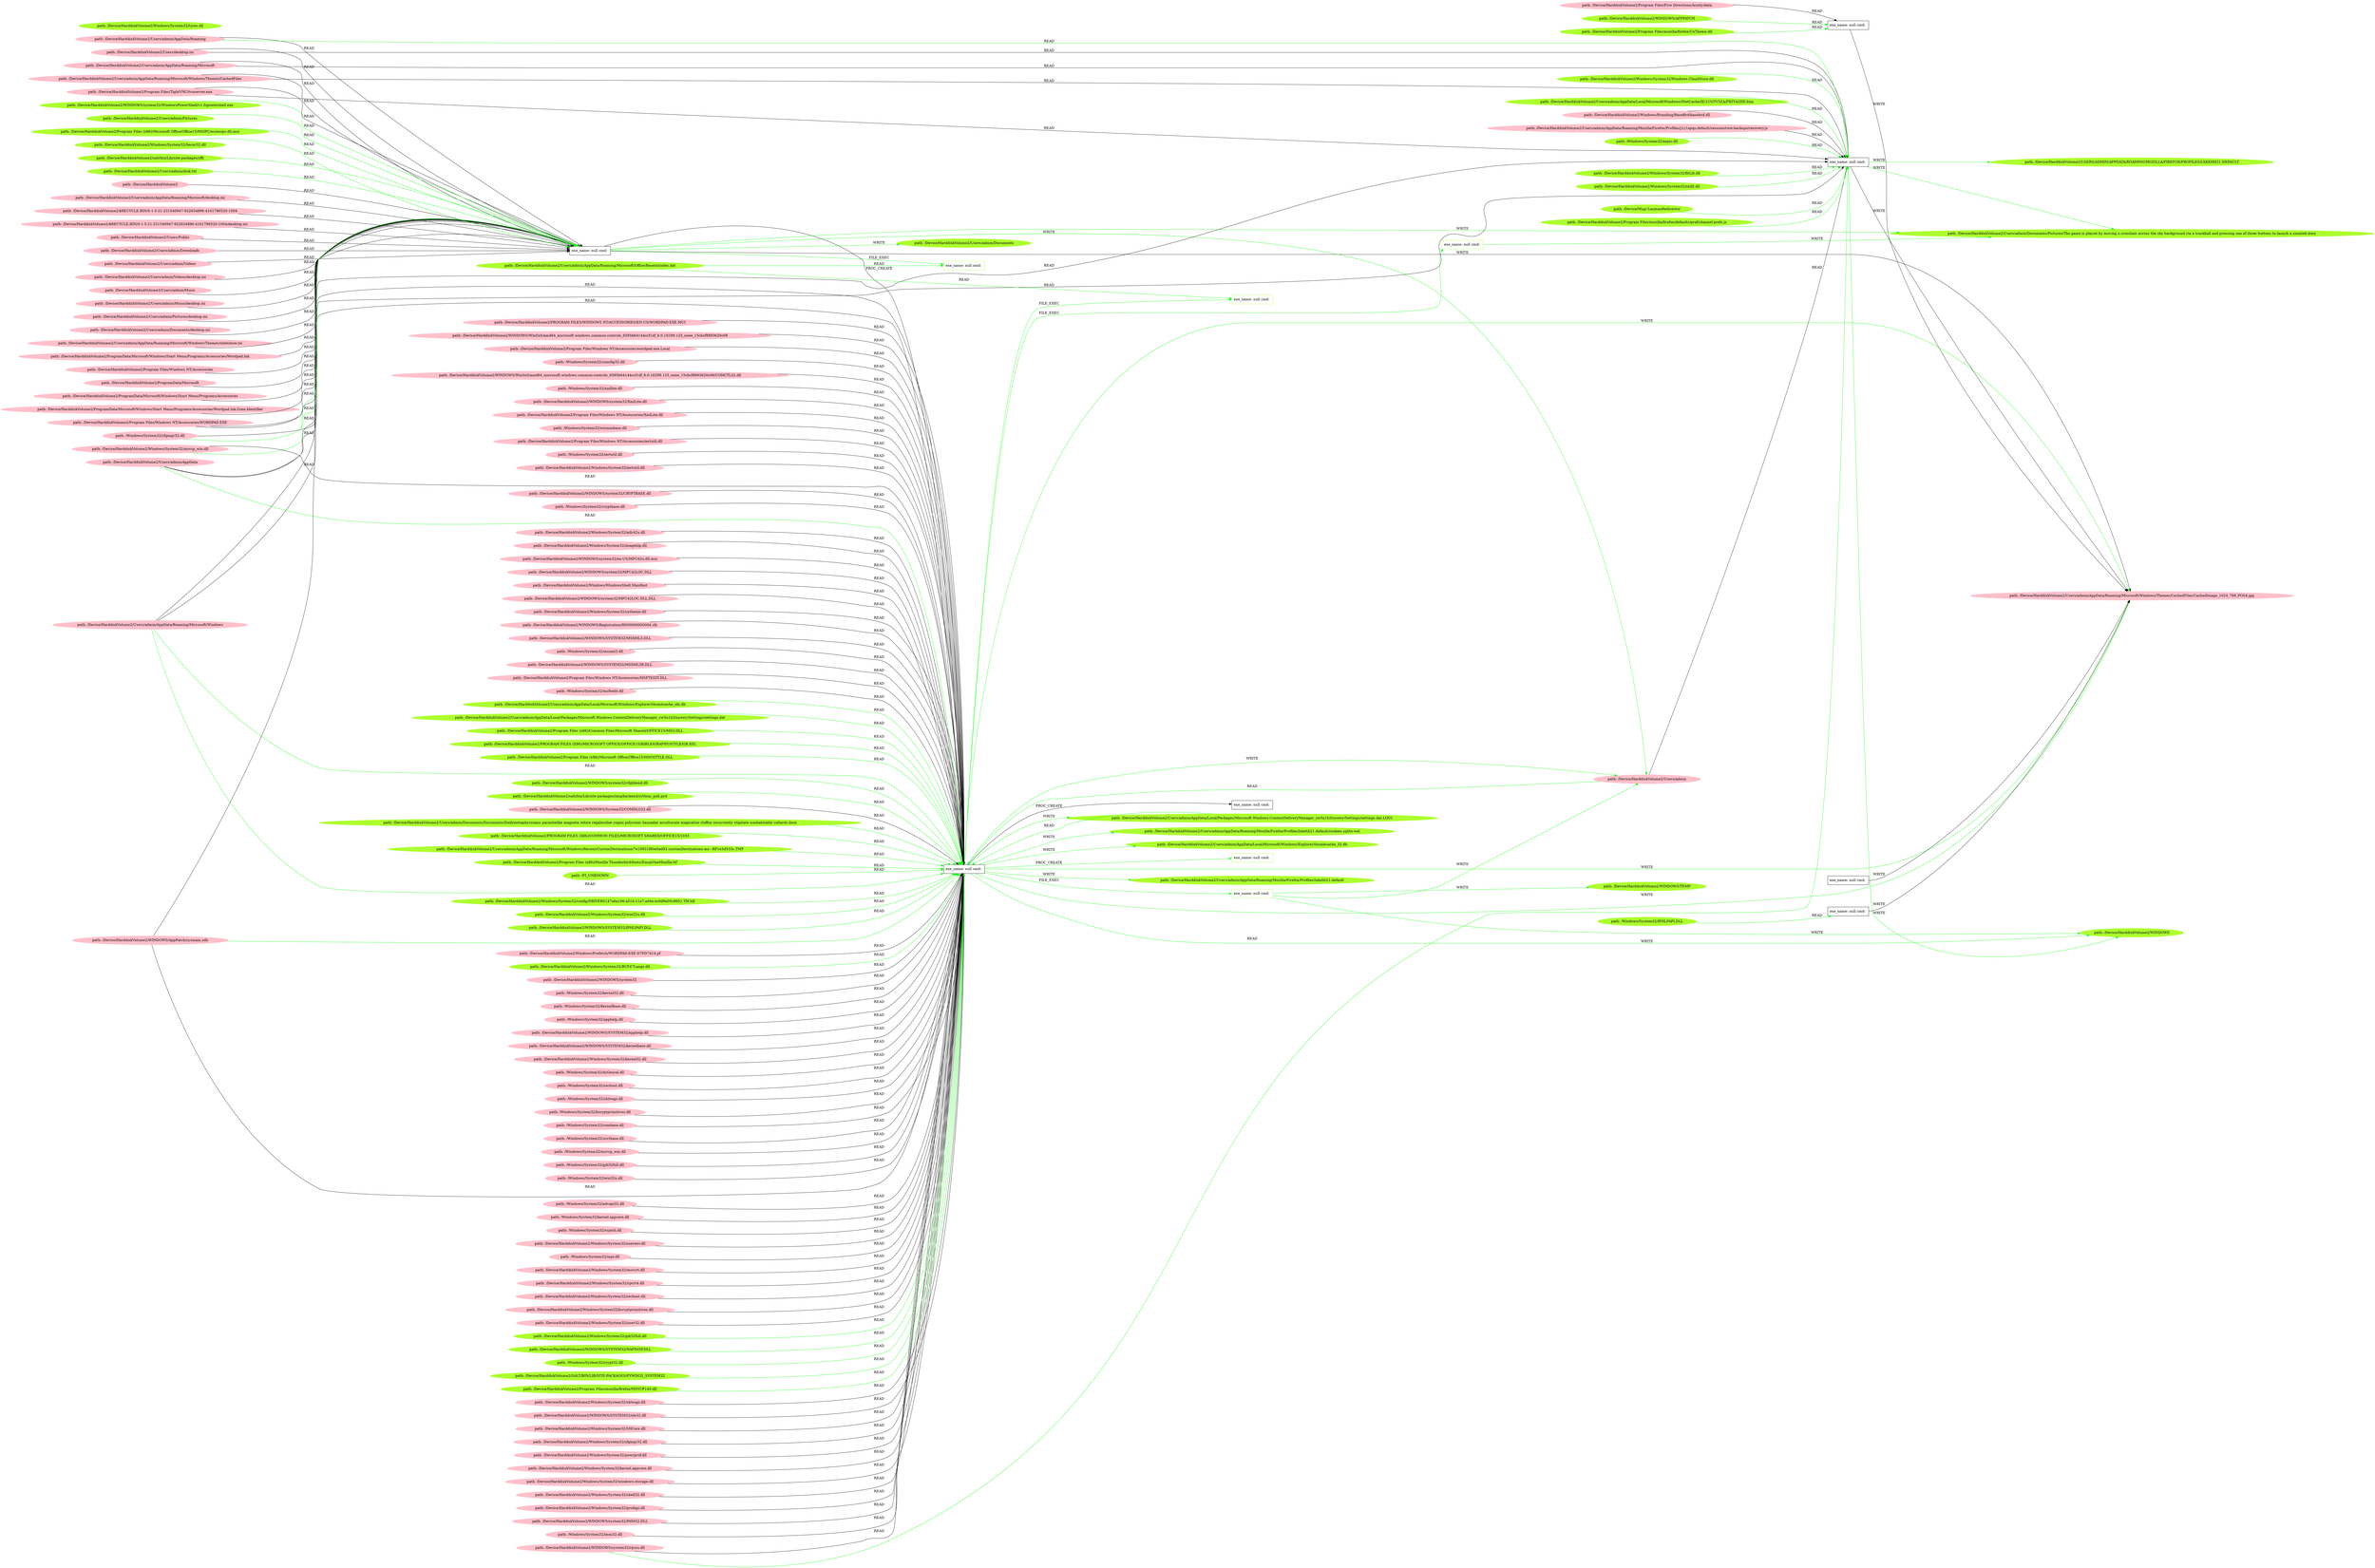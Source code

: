 digraph {
	rankdir=LR
	32 [label="exe_name: null cmd: " color=black shape=box style=solid]
	221 [label="exe_name: null cmd: " color=greenyellow shape=box style=solid]
	32 -> 221 [label=FILE_EXEC color=green]
	0 [label="exe_name: null cmd: " color=black shape=box style=solid]
	250 [label="exe_name: null cmd: " color=greenyellow shape=box style=solid]
	0 -> 250 [label=FILE_EXEC color=green]
	0 [label="exe_name: null cmd: " color=black shape=box style=solid]
	257 [label="exe_name: null cmd: " color=greenyellow shape=box style=solid]
	0 -> 257 [label=FILE_EXEC color=green]
	0 [label="exe_name: null cmd: " color=black shape=box style=solid]
	271 [label="exe_name: null cmd: " color=greenyellow shape=box style=solid]
	0 -> 271 [label=FILE_EXEC color=green]
	133 [label="path: /Device/HarddiskVolume2/Program Files/Five Directions/Acuity/data" color=pink shape=oval style=filled]
	74 [label="exe_name: null cmd: " color=black shape=box style=solid]
	133 -> 74 [label=READ color=black]
	74 [label="exe_name: null cmd: " color=black shape=box style=solid]
	173 [label="path: /Device/HarddiskVolume2/Users/admin/AppData/Roaming/Microsoft/Windows/Themes/CachedFiles/CachedImage_1024_768_POS4.jpg" color=pink shape=oval style=filled]
	74 -> 173 [label=WRITE color=black]
	181 [label="path: /Device/HarddiskVolume2/Users/desktop.ini" color=pink shape=oval style=filled]
	73 [label="exe_name: null cmd: " color=black shape=box style=solid]
	181 -> 73 [label=READ color=black]
	185 [label="path: /Device/HarddiskVolume2/Users/admin/AppData" color=pink shape=oval style=filled]
	73 [label="exe_name: null cmd: " color=black shape=box style=solid]
	185 -> 73 [label=READ color=black]
	209 [label="path: /Device/HarddiskVolume2/Users/admin" color=pink shape=oval style=filled]
	73 [label="exe_name: null cmd: " color=black shape=box style=solid]
	209 -> 73 [label=READ color=black]
	161 [label="path: /Device/HarddiskVolume2/Users/admin/AppData/Roaming/Microsoft" color=pink shape=oval style=filled]
	73 [label="exe_name: null cmd: " color=black shape=box style=solid]
	161 -> 73 [label=READ color=black]
	167 [label="path: /Device/HarddiskVolume2/Users/admin/AppData/Roaming/Microsoft/Windows" color=pink shape=oval style=filled]
	0 [label="exe_name: null cmd: " color=black shape=box style=solid]
	167 -> 0 [label=READ color=green]
	167 [label="path: /Device/HarddiskVolume2/Users/admin/AppData/Roaming/Microsoft/Windows" color=pink shape=oval style=filled]
	73 [label="exe_name: null cmd: " color=black shape=box style=solid]
	167 -> 73 [label=READ color=black]
	191 [label="path: /Device/HarddiskVolume2/Users/admin/AppData/Roaming/Microsoft/Windows/Themes/CachedFiles" color=pink shape=oval style=filled]
	73 [label="exe_name: null cmd: " color=black shape=box style=solid]
	191 -> 73 [label=READ color=black]
	90 [label="path: /Device/HarddiskVolume2/Windows/Branding/BaseBrd/basebrd.dll" color=pink shape=oval style=filled]
	73 [label="exe_name: null cmd: " color=black shape=box style=solid]
	90 -> 73 [label=READ color=black]
	164 [label="path: /Device/HarddiskVolume2/Users/admin/AppData/Roaming/Mozilla/Firefox/Profiles/j1y1apqs.default/sessionstore-backups/recovery.js" color=pink shape=oval style=filled]
	73 [label="exe_name: null cmd: " color=black shape=box style=solid]
	164 -> 73 [label=READ color=black]
	189 [label="path: /Device/HarddiskVolume2/Program Files/TightVNC/tvnserver.exe" color=pink shape=oval style=filled]
	73 [label="exe_name: null cmd: " color=black shape=box style=solid]
	189 -> 73 [label=READ color=black]
	73 [label="exe_name: null cmd: " color=black shape=box style=solid]
	173 [label="path: /Device/HarddiskVolume2/Users/admin/AppData/Roaming/Microsoft/Windows/Themes/CachedFiles/CachedImage_1024_768_POS4.jpg" color=pink shape=oval style=filled]
	73 -> 173 [label=WRITE color=black]
	72 [label="exe_name: null cmd: " color=black shape=box style=solid]
	173 [label="path: /Device/HarddiskVolume2/Users/admin/AppData/Roaming/Microsoft/Windows/Themes/CachedFiles/CachedImage_1024_768_POS4.jpg" color=pink shape=oval style=filled]
	72 -> 173 [label=WRITE color=black]
	172 [label="path: /Device/HarddiskVolume2" color=pink shape=oval style=filled]
	32 [label="exe_name: null cmd: " color=black shape=box style=solid]
	172 -> 32 [label=READ color=black]
	181 [label="path: /Device/HarddiskVolume2/Users/desktop.ini" color=pink shape=oval style=filled]
	32 [label="exe_name: null cmd: " color=black shape=box style=solid]
	181 -> 32 [label=READ color=black]
	184 [label="path: /Device/HarddiskVolume2/Users/admin/AppData/Roaming" color=pink shape=oval style=filled]
	32 [label="exe_name: null cmd: " color=black shape=box style=solid]
	184 -> 32 [label=READ color=black]
	185 [label="path: /Device/HarddiskVolume2/Users/admin/AppData" color=pink shape=oval style=filled]
	32 [label="exe_name: null cmd: " color=black shape=box style=solid]
	185 -> 32 [label=READ color=black]
	161 [label="path: /Device/HarddiskVolume2/Users/admin/AppData/Roaming/Microsoft" color=pink shape=oval style=filled]
	32 [label="exe_name: null cmd: " color=black shape=box style=solid]
	161 -> 32 [label=READ color=black]
	167 [label="path: /Device/HarddiskVolume2/Users/admin/AppData/Roaming/Microsoft/Windows" color=pink shape=oval style=filled]
	32 [label="exe_name: null cmd: " color=black shape=box style=solid]
	167 -> 32 [label=READ color=black]
	195 [label="path: /Device/HarddiskVolume2/Users/admin/AppData/Roaming/Microsoft/desktop.ini" color=pink shape=oval style=filled]
	32 [label="exe_name: null cmd: " color=black shape=box style=solid]
	195 -> 32 [label=READ color=black]
	169 [label="path: /Device/HarddiskVolume2/$RECYCLE.BIN/S-1-5-21-231540947-922634896-4161786520-1004" color=pink shape=oval style=filled]
	32 [label="exe_name: null cmd: " color=black shape=box style=solid]
	169 -> 32 [label=READ color=black]
	191 [label="path: /Device/HarddiskVolume2/Users/admin/AppData/Roaming/Microsoft/Windows/Themes/CachedFiles" color=pink shape=oval style=filled]
	32 [label="exe_name: null cmd: " color=black shape=box style=solid]
	191 -> 32 [label=READ color=black]
	212 [label="path: /Device/HarddiskVolume2/$RECYCLE.BIN/S-1-5-21-231540947-922634896-4161786520-1004/desktop.ini" color=pink shape=oval style=filled]
	32 [label="exe_name: null cmd: " color=black shape=box style=solid]
	212 -> 32 [label=READ color=black]
	48 [label="path: /Device/HarddiskVolume2/Users/Public" color=pink shape=oval style=filled]
	32 [label="exe_name: null cmd: " color=black shape=box style=solid]
	48 -> 32 [label=READ color=black]
	118 [label="path: /Device/HarddiskVolume2/Users/admin/Downloads" color=pink shape=oval style=filled]
	32 [label="exe_name: null cmd: " color=black shape=box style=solid]
	118 -> 32 [label=READ color=black]
	63 [label="path: /Device/HarddiskVolume2/Users/admin/Videos" color=pink shape=oval style=filled]
	32 [label="exe_name: null cmd: " color=black shape=box style=solid]
	63 -> 32 [label=READ color=black]
	67 [label="path: /Device/HarddiskVolume2/Users/admin/Videos/desktop.ini" color=pink shape=oval style=filled]
	32 [label="exe_name: null cmd: " color=black shape=box style=solid]
	67 -> 32 [label=READ color=black]
	100 [label="path: /Device/HarddiskVolume2/Users/admin/Music" color=pink shape=oval style=filled]
	32 [label="exe_name: null cmd: " color=black shape=box style=solid]
	100 -> 32 [label=READ color=black]
	70 [label="path: /Device/HarddiskVolume2/Users/admin/Music/desktop.ini" color=pink shape=oval style=filled]
	32 [label="exe_name: null cmd: " color=black shape=box style=solid]
	70 -> 32 [label=READ color=black]
	52 [label="path: /Device/HarddiskVolume2/Users/admin/Pictures/desktop.ini" color=pink shape=oval style=filled]
	32 [label="exe_name: null cmd: " color=black shape=box style=solid]
	52 -> 32 [label=READ color=black]
	61 [label="path: /Device/HarddiskVolume2/Users/admin/Documents/desktop.ini" color=pink shape=oval style=filled]
	32 [label="exe_name: null cmd: " color=black shape=box style=solid]
	61 -> 32 [label=READ color=black]
	189 [label="path: /Device/HarddiskVolume2/Program Files/TightVNC/tvnserver.exe" color=pink shape=oval style=filled]
	32 [label="exe_name: null cmd: " color=black shape=box style=solid]
	189 -> 32 [label=READ color=black]
	32 [label="exe_name: null cmd: " color=black shape=box style=solid]
	173 [label="path: /Device/HarddiskVolume2/Users/admin/AppData/Roaming/Microsoft/Windows/Themes/CachedFiles/CachedImage_1024_768_POS4.jpg" color=pink shape=oval style=filled]
	32 -> 173 [label=WRITE color=black]
	0 [label="exe_name: null cmd: " color=black shape=box style=solid]
	173 [label="path: /Device/HarddiskVolume2/Users/admin/AppData/Roaming/Microsoft/Windows/Themes/CachedFiles/CachedImage_1024_768_POS4.jpg" color=pink shape=oval style=filled]
	0 -> 173 [label=WRITE color=green]
	87 [label="exe_name: null cmd: " color=black shape=box style=solid]
	173 [label="path: /Device/HarddiskVolume2/Users/admin/AppData/Roaming/Microsoft/Windows/Themes/CachedFiles/CachedImage_1024_768_POS4.jpg" color=pink shape=oval style=filled]
	87 -> 173 [label=WRITE color=black]
	0 [label="exe_name: null cmd: " color=black shape=box style=solid]
	173 [label="path: /Device/HarddiskVolume2/Users/admin/AppData/Roaming/Microsoft/Windows/Themes/CachedFiles/CachedImage_1024_768_POS4.jpg" color=pink shape=oval style=filled]
	0 -> 173 [label=WRITE color=green]
	0 [label="exe_name: null cmd: " color=black shape=box style=solid]
	173 [label="path: /Device/HarddiskVolume2/Users/admin/AppData/Roaming/Microsoft/Windows/Themes/CachedFiles/CachedImage_1024_768_POS4.jpg" color=pink shape=oval style=filled]
	0 -> 173 [label=WRITE color=green]
	197 [label="path: /Device/HarddiskVolume2/WINDOWS/AppPatch/sysmain.sdb" color=pink shape=oval style=filled]
	0 [label="exe_name: null cmd: " color=black shape=box style=solid]
	197 -> 0 [label=READ color=green]
	285 [label="path: /Device/HarddiskVolume2/Windows/System32/config/DRIVERS{47a6a166-a514-11e7-a94e-ec0d9a05c860}.TM.blf" color=greenyellow shape=oval style=filled]
	0 [label="exe_name: null cmd: " color=black shape=box style=solid]
	285 -> 0 [label=READ color=green]
	278 [label="path: /Device/HarddiskVolume2/Windows/System32/win32u.dll" color=greenyellow shape=oval style=filled]
	0 [label="exe_name: null cmd: " color=black shape=box style=solid]
	278 -> 0 [label=READ color=green]
	202 [label="path: /Device/HarddiskVolume2/Users/admin/AppData/Roaming/Microsoft/Windows/Themes/slideshow.ini" color=pink shape=oval style=filled]
	32 [label="exe_name: null cmd: " color=black shape=box style=solid]
	202 -> 32 [label=READ color=black]
	228 [label="path: /Windows/System32/IPHLPAPI.DLL" color=greenyellow shape=oval style=filled]
	72 [label="exe_name: null cmd: " color=black shape=box style=solid]
	228 -> 72 [label=READ color=green]
	238 [label="path: /Device/HarddiskVolume2/Windows/System32/ntdll.dll" color=greenyellow shape=oval style=filled]
	73 [label="exe_name: null cmd: " color=black shape=box style=solid]
	238 -> 73 [label=READ color=green]
	252 [label="path: /Device/HarddiskVolume2/WINDOWS/SYSTEM32/IPHLPAPI.DLL" color=greenyellow shape=oval style=filled]
	0 [label="exe_name: null cmd: " color=black shape=box style=solid]
	252 -> 0 [label=READ color=green]
	124 [label="path: /Device/HarddiskVolume2/ProgramData/Microsoft/Windows/Start Menu/Programs/Accessories/Wordpad.lnk" color=pink shape=oval style=filled]
	32 [label="exe_name: null cmd: " color=black shape=box style=solid]
	124 -> 32 [label=READ color=black]
	193 [label="path: /Device/HarddiskVolume2/Program Files/Windows NT/Accessories/WORDPAD.EXE" color=pink shape=oval style=filled]
	32 [label="exe_name: null cmd: " color=black shape=box style=solid]
	193 -> 32 [label=READ color=black]
	65 [label="path: /Device/HarddiskVolume2/Program Files/Windows NT/Accessories" color=pink shape=oval style=filled]
	32 [label="exe_name: null cmd: " color=black shape=box style=solid]
	65 -> 32 [label=READ color=black]
	17 [label="path: /Device/HarddiskVolume2/ProgramData/Microsoft" color=pink shape=oval style=filled]
	32 [label="exe_name: null cmd: " color=black shape=box style=solid]
	17 -> 32 [label=READ color=black]
	104 [label="path: /Device/HarddiskVolume2/ProgramData/Microsoft/Windows/Start Menu/Programs/Accessories" color=pink shape=oval style=filled]
	32 [label="exe_name: null cmd: " color=black shape=box style=solid]
	104 -> 32 [label=READ color=black]
	82 [label="path: /Device/HarddiskVolume2/ProgramData/Microsoft/Windows/Start Menu/Programs/Accessories/Wordpad.lnk:Zone.Identifier" color=pink shape=oval style=filled]
	32 [label="exe_name: null cmd: " color=black shape=box style=solid]
	82 -> 32 [label=READ color=black]
	32 [label="exe_name: null cmd: " color=black shape=box style=solid]
	0 [label="exe_name: null cmd: " color=black shape=box style=solid]
	32 -> 0 [label=PROC_CREATE color=black]
	197 [label="path: /Device/HarddiskVolume2/WINDOWS/AppPatch/sysmain.sdb" color=pink shape=oval style=filled]
	32 [label="exe_name: null cmd: " color=black shape=box style=solid]
	197 -> 32 [label=READ color=black]
	13 [label="path: /Device/HarddiskVolume2/Windows/Prefetch/WORDPAD.EXE-D7FD7414.pf" color=pink shape=oval style=filled]
	0 [label="exe_name: null cmd: " color=black shape=box style=solid]
	13 -> 0 [label=READ color=black]
	193 [label="path: /Device/HarddiskVolume2/Program Files/Windows NT/Accessories/WORDPAD.EXE" color=pink shape=oval style=filled]
	0 [label="exe_name: null cmd: " color=black shape=box style=solid]
	193 -> 0 [label=READ color=black]
	242 [label="path: /Device/HarddiskVolume2/WINDOWS/APPPATCH" color=greenyellow shape=oval style=filled]
	74 [label="exe_name: null cmd: " color=black shape=box style=solid]
	242 -> 74 [label=READ color=green]
	249 [label="path: /Device/HarddiskVolume2/Windows/System32/BCP47Langs.dll" color=greenyellow shape=oval style=filled]
	0 [label="exe_name: null cmd: " color=black shape=box style=solid]
	249 -> 0 [label=READ color=green]
	129 [label="path: /Device/HarddiskVolume2/WINDOWS/system32" color=pink shape=oval style=filled]
	0 [label="exe_name: null cmd: " color=black shape=box style=solid]
	129 -> 0 [label=READ color=black]
	41 [label="path: /Windows/System32/kernel32.dll" color=pink shape=oval style=filled]
	0 [label="exe_name: null cmd: " color=black shape=box style=solid]
	41 -> 0 [label=READ color=black]
	81 [label="path: /Windows/System32/KernelBase.dll" color=pink shape=oval style=filled]
	0 [label="exe_name: null cmd: " color=black shape=box style=solid]
	81 -> 0 [label=READ color=black]
	49 [label="path: /Windows/System32/apphelp.dll" color=pink shape=oval style=filled]
	0 [label="exe_name: null cmd: " color=black shape=box style=solid]
	49 -> 0 [label=READ color=black]
	158 [label="path: /Device/HarddiskVolume2/WINDOWS/SYSTEM32/apphelp.dll" color=pink shape=oval style=filled]
	0 [label="exe_name: null cmd: " color=black shape=box style=solid]
	158 -> 0 [label=READ color=black]
	11 [label="path: /Device/HarddiskVolume2/WINDOWS/SYSTEM32/kernelbase.dll" color=pink shape=oval style=filled]
	0 [label="exe_name: null cmd: " color=black shape=box style=solid]
	11 -> 0 [label=READ color=black]
	135 [label="path: /Device/HarddiskVolume2/Windows/System32/kernel32.dll" color=pink shape=oval style=filled]
	0 [label="exe_name: null cmd: " color=black shape=box style=solid]
	135 -> 0 [label=READ color=black]
	197 [label="path: /Device/HarddiskVolume2/WINDOWS/AppPatch/sysmain.sdb" color=pink shape=oval style=filled]
	0 [label="exe_name: null cmd: " color=black shape=box style=solid]
	197 -> 0 [label=READ color=black]
	5 [label="path: /Windows/System32/AcGenral.dll" color=pink shape=oval style=filled]
	0 [label="exe_name: null cmd: " color=black shape=box style=solid]
	5 -> 0 [label=READ color=black]
	131 [label="path: /Windows/System32/sechost.dll" color=pink shape=oval style=filled]
	0 [label="exe_name: null cmd: " color=black shape=box style=solid]
	131 -> 0 [label=READ color=black]
	66 [label="path: /Windows/System32/shlwapi.dll" color=pink shape=oval style=filled]
	0 [label="exe_name: null cmd: " color=black shape=box style=solid]
	66 -> 0 [label=READ color=black]
	91 [label="path: /Windows/System32/bcryptprimitives.dll" color=pink shape=oval style=filled]
	0 [label="exe_name: null cmd: " color=black shape=box style=solid]
	91 -> 0 [label=READ color=black]
	125 [label="path: /Windows/System32/combase.dll" color=pink shape=oval style=filled]
	0 [label="exe_name: null cmd: " color=black shape=box style=solid]
	125 -> 0 [label=READ color=black]
	142 [label="path: /Windows/System32/ucrtbase.dll" color=pink shape=oval style=filled]
	0 [label="exe_name: null cmd: " color=black shape=box style=solid]
	142 -> 0 [label=READ color=black]
	93 [label="path: /Windows/System32/msvcp_win.dll" color=pink shape=oval style=filled]
	0 [label="exe_name: null cmd: " color=black shape=box style=solid]
	93 -> 0 [label=READ color=black]
	3 [label="path: /Windows/System32/gdi32full.dll" color=pink shape=oval style=filled]
	0 [label="exe_name: null cmd: " color=black shape=box style=solid]
	3 -> 0 [label=READ color=black]
	103 [label="path: /Windows/System32/win32u.dll" color=pink shape=oval style=filled]
	0 [label="exe_name: null cmd: " color=black shape=box style=solid]
	103 -> 0 [label=READ color=black]
	39 [label="path: /Windows/System32/cfgmgr32.dll" color=pink shape=oval style=filled]
	0 [label="exe_name: null cmd: " color=black shape=box style=solid]
	39 -> 0 [label=READ color=black]
	58 [label="path: /Windows/System32/advapi32.dll" color=pink shape=oval style=filled]
	0 [label="exe_name: null cmd: " color=black shape=box style=solid]
	58 -> 0 [label=READ color=black]
	109 [label="path: /Windows/System32/kernel.appcore.dll" color=pink shape=oval style=filled]
	0 [label="exe_name: null cmd: " color=black shape=box style=solid]
	109 -> 0 [label=READ color=black]
	108 [label="path: /Windows/System32/sspicli.dll" color=pink shape=oval style=filled]
	0 [label="exe_name: null cmd: " color=black shape=box style=solid]
	108 -> 0 [label=READ color=black]
	117 [label="path: /Device/HarddiskVolume2/Windows/System32/userenv.dll" color=pink shape=oval style=filled]
	0 [label="exe_name: null cmd: " color=black shape=box style=solid]
	117 -> 0 [label=READ color=black]
	115 [label="path: /Windows/System32/mpr.dll" color=pink shape=oval style=filled]
	0 [label="exe_name: null cmd: " color=black shape=box style=solid]
	115 -> 0 [label=READ color=black]
	111 [label="path: /Device/HarddiskVolume2/Windows/System32/msvcrt.dll" color=pink shape=oval style=filled]
	0 [label="exe_name: null cmd: " color=black shape=box style=solid]
	111 -> 0 [label=READ color=black]
	9 [label="path: /Device/HarddiskVolume2/Windows/System32/rpcrt4.dll" color=pink shape=oval style=filled]
	0 [label="exe_name: null cmd: " color=black shape=box style=solid]
	9 -> 0 [label=READ color=black]
	157 [label="path: /Device/HarddiskVolume2/Windows/System32/sechost.dll" color=pink shape=oval style=filled]
	0 [label="exe_name: null cmd: " color=black shape=box style=solid]
	157 -> 0 [label=READ color=black]
	140 [label="path: /Device/HarddiskVolume2/Windows/System32/bcryptprimitives.dll" color=pink shape=oval style=filled]
	0 [label="exe_name: null cmd: " color=black shape=box style=solid]
	140 -> 0 [label=READ color=black]
	112 [label="path: /Device/HarddiskVolume2/Windows/System32/user32.dll" color=pink shape=oval style=filled]
	0 [label="exe_name: null cmd: " color=black shape=box style=solid]
	112 -> 0 [label=READ color=black]
	160 [label="path: /Device/HarddiskVolume2/Windows/System32/msvcp_win.dll" color=pink shape=oval style=filled]
	0 [label="exe_name: null cmd: " color=black shape=box style=solid]
	160 -> 0 [label=READ color=black]
	96 [label="path: /Device/HarddiskVolume2/Windows/System32/shlwapi.dll" color=pink shape=oval style=filled]
	0 [label="exe_name: null cmd: " color=black shape=box style=solid]
	96 -> 0 [label=READ color=black]
	20 [label="path: /Device/HarddiskVolume2/WINDOWS/SYSTEM32/ole32.dll" color=pink shape=oval style=filled]
	0 [label="exe_name: null cmd: " color=black shape=box style=solid]
	20 -> 0 [label=READ color=black]
	148 [label="path: /Device/HarddiskVolume2/Windows/System32/SHCore.dll" color=pink shape=oval style=filled]
	0 [label="exe_name: null cmd: " color=black shape=box style=solid]
	148 -> 0 [label=READ color=black]
	62 [label="path: /Device/HarddiskVolume2/Windows/System32/cfgmgr32.dll" color=pink shape=oval style=filled]
	0 [label="exe_name: null cmd: " color=black shape=box style=solid]
	62 -> 0 [label=READ color=black]
	6 [label="path: /Device/HarddiskVolume2/Windows/System32/powrprof.dll" color=pink shape=oval style=filled]
	0 [label="exe_name: null cmd: " color=black shape=box style=solid]
	6 -> 0 [label=READ color=black]
	51 [label="path: /Device/HarddiskVolume2/Windows/System32/kernel.appcore.dll" color=pink shape=oval style=filled]
	0 [label="exe_name: null cmd: " color=black shape=box style=solid]
	51 -> 0 [label=READ color=black]
	97 [label="path: /Device/HarddiskVolume2/Windows/System32/windows.storage.dll" color=pink shape=oval style=filled]
	0 [label="exe_name: null cmd: " color=black shape=box style=solid]
	97 -> 0 [label=READ color=black]
	126 [label="path: /Device/HarddiskVolume2/Windows/System32/shell32.dll" color=pink shape=oval style=filled]
	0 [label="exe_name: null cmd: " color=black shape=box style=solid]
	126 -> 0 [label=READ color=black]
	78 [label="path: /Device/HarddiskVolume2/Windows/System32/profapi.dll" color=pink shape=oval style=filled]
	0 [label="exe_name: null cmd: " color=black shape=box style=solid]
	78 -> 0 [label=READ color=black]
	26 [label="path: /Device/HarddiskVolume2/WINDOWS/system32/IMM32.DLL" color=pink shape=oval style=filled]
	0 [label="exe_name: null cmd: " color=black shape=box style=solid]
	26 -> 0 [label=READ color=black]
	18 [label="path: /Windows/System32/imm32.dll" color=pink shape=oval style=filled]
	0 [label="exe_name: null cmd: " color=black shape=box style=solid]
	18 -> 0 [label=READ color=black]
	76 [label="path: /Device/HarddiskVolume2/PROGRAM FILES/WINDOWS NT/ACCESSORIES/EN-US/WORDPAD.EXE.MUI" color=pink shape=oval style=filled]
	0 [label="exe_name: null cmd: " color=black shape=box style=solid]
	76 -> 0 [label=READ color=black]
	36 [label="path: /Device/HarddiskVolume2/WINDOWS/WinSxS/amd64_microsoft.windows.common-controls_6595b64144ccf1df_6.0.16299.125_none_15cbcf8893620c09" color=pink shape=oval style=filled]
	0 [label="exe_name: null cmd: " color=black shape=box style=solid]
	36 -> 0 [label=READ color=black]
	144 [label="path: /Device/HarddiskVolume2/Program Files/Windows NT/Accessories/wordpad.exe.Local" color=pink shape=oval style=filled]
	0 [label="exe_name: null cmd: " color=black shape=box style=solid]
	144 -> 0 [label=READ color=black]
	68 [label="path: /Windows/System32/comdlg32.dll" color=pink shape=oval style=filled]
	0 [label="exe_name: null cmd: " color=black shape=box style=solid]
	68 -> 0 [label=READ color=black]
	152 [label="path: /Device/HarddiskVolume2/WINDOWS/WinSxS/amd64_microsoft.windows.common-controls_6595b64144ccf1df_6.0.16299.125_none_15cbcf8893620c09/COMCTL32.dll" color=pink shape=oval style=filled]
	0 [label="exe_name: null cmd: " color=black shape=box style=solid]
	152 -> 0 [label=READ color=black]
	19 [label="path: /Windows/System32/xmllite.dll" color=pink shape=oval style=filled]
	0 [label="exe_name: null cmd: " color=black shape=box style=solid]
	19 -> 0 [label=READ color=black]
	154 [label="path: /Device/HarddiskVolume2/WINDOWS/system32/XmlLite.dll" color=pink shape=oval style=filled]
	0 [label="exe_name: null cmd: " color=black shape=box style=solid]
	154 -> 0 [label=READ color=black]
	56 [label="path: /Device/HarddiskVolume2/Program Files/Windows NT/Accessories/XmlLite.dll" color=pink shape=oval style=filled]
	0 [label="exe_name: null cmd: " color=black shape=box style=solid]
	56 -> 0 [label=READ color=black]
	121 [label="path: /Windows/System32/winmmbase.dll" color=pink shape=oval style=filled]
	0 [label="exe_name: null cmd: " color=black shape=box style=solid]
	121 -> 0 [label=READ color=black]
	88 [label="path: /Device/HarddiskVolume2/Program Files/Windows NT/Accessories/iertutil.dll" color=pink shape=oval style=filled]
	0 [label="exe_name: null cmd: " color=black shape=box style=solid]
	88 -> 0 [label=READ color=black]
	119 [label="path: /Windows/System32/iertutil.dll" color=pink shape=oval style=filled]
	0 [label="exe_name: null cmd: " color=black shape=box style=solid]
	119 -> 0 [label=READ color=black]
	45 [label="path: /Device/HarddiskVolume2/Windows/System32/iertutil.dll" color=pink shape=oval style=filled]
	0 [label="exe_name: null cmd: " color=black shape=box style=solid]
	45 -> 0 [label=READ color=black]
	147 [label="path: /Device/HarddiskVolume2/WINDOWS/system32/CRYPTBASE.dll" color=pink shape=oval style=filled]
	0 [label="exe_name: null cmd: " color=black shape=box style=solid]
	147 -> 0 [label=READ color=black]
	105 [label="path: /Windows/System32/cryptbase.dll" color=pink shape=oval style=filled]
	0 [label="exe_name: null cmd: " color=black shape=box style=solid]
	105 -> 0 [label=READ color=black]
	114 [label="path: /Device/HarddiskVolume2/WINDOWS/System32/COMDLG32.dll" color=pink shape=oval style=filled]
	0 [label="exe_name: null cmd: " color=black shape=box style=solid]
	114 -> 0 [label=READ color=black]
	134 [label="path: /Device/HarddiskVolume2/Windows/System32/mfc42u.dll" color=pink shape=oval style=filled]
	0 [label="exe_name: null cmd: " color=black shape=box style=solid]
	134 -> 0 [label=READ color=black]
	116 [label="path: /Device/HarddiskVolume2/Windows/System32/imagehlp.dll" color=pink shape=oval style=filled]
	0 [label="exe_name: null cmd: " color=black shape=box style=solid]
	116 -> 0 [label=READ color=black]
	75 [label="path: /Device/HarddiskVolume2/WINDOWS/system32/en-US/MFC42u.dll.mui" color=pink shape=oval style=filled]
	0 [label="exe_name: null cmd: " color=black shape=box style=solid]
	75 -> 0 [label=READ color=black]
	132 [label="path: /Device/HarddiskVolume2/WINDOWS/system32/MFC42LOC.DLL" color=pink shape=oval style=filled]
	0 [label="exe_name: null cmd: " color=black shape=box style=solid]
	132 -> 0 [label=READ color=black]
	40 [label="path: /Device/HarddiskVolume2/Windows/WindowsShell.Manifest" color=pink shape=oval style=filled]
	0 [label="exe_name: null cmd: " color=black shape=box style=solid]
	40 -> 0 [label=READ color=black]
	59 [label="path: /Device/HarddiskVolume2/WINDOWS/system32/MFC42LOC.DLL.DLL" color=pink shape=oval style=filled]
	0 [label="exe_name: null cmd: " color=black shape=box style=solid]
	59 -> 0 [label=READ color=black]
	101 [label="path: /Device/HarddiskVolume2/WINDOWS/system32/rpcss.dll" color=pink shape=oval style=filled]
	0 [label="exe_name: null cmd: " color=black shape=box style=solid]
	101 -> 0 [label=READ color=black]
	43 [label="path: /Device/HarddiskVolume2/Windows/System32/uxtheme.dll" color=pink shape=oval style=filled]
	0 [label="exe_name: null cmd: " color=black shape=box style=solid]
	43 -> 0 [label=READ color=black]
	24 [label="path: /Device/HarddiskVolume2/WINDOWS/Registration/R00000000000d.clb" color=pink shape=oval style=filled]
	0 [label="exe_name: null cmd: " color=black shape=box style=solid]
	24 -> 0 [label=READ color=black]
	53 [label="path: /Device/HarddiskVolume2/WINDOWS/SYSTEM32/MSXML3.DLL" color=pink shape=oval style=filled]
	0 [label="exe_name: null cmd: " color=black shape=box style=solid]
	53 -> 0 [label=READ color=black]
	85 [label="path: /Windows/System32/msxml3.dll" color=pink shape=oval style=filled]
	0 [label="exe_name: null cmd: " color=black shape=box style=solid]
	85 -> 0 [label=READ color=black]
	139 [label="path: /Device/HarddiskVolume2/WINDOWS/SYSTEM32/MSXML3R.DLL" color=pink shape=oval style=filled]
	0 [label="exe_name: null cmd: " color=black shape=box style=solid]
	139 -> 0 [label=READ color=black]
	83 [label="path: /Device/HarddiskVolume2/Program Files/Windows NT/Accessories/MSFTEDIT.DLL" color=pink shape=oval style=filled]
	0 [label="exe_name: null cmd: " color=black shape=box style=solid]
	83 -> 0 [label=READ color=black]
	4 [label="path: /Windows/System32/msftedit.dll" color=pink shape=oval style=filled]
	0 [label="exe_name: null cmd: " color=black shape=box style=solid]
	4 -> 0 [label=READ color=black]
	0 [label="exe_name: null cmd: " color=black shape=box style=solid]
	1 [label="exe_name: null cmd: " color=black shape=box style=solid]
	0 -> 1 [label=PROC_CREATE color=black]
	220 [label="path: /Device/HarddiskVolume2/WINDOWS/system32/WindowsPowerShell/v1.0/powershell.exe" color=greenyellow shape=oval style=filled]
	32 [label="exe_name: null cmd: " color=black shape=box style=solid]
	220 -> 32 [label=READ color=green]
	267 [label="path: /Device/HarddiskVolume2/Users/admin/AppData/Local/Microsoft/Windows/Explorer/thumbcache_idx.db" color=greenyellow shape=oval style=filled]
	0 [label="exe_name: null cmd: " color=black shape=box style=solid]
	267 -> 0 [label=READ color=green]
	287 [label="path: /FI_UNKNOWN" color=greenyellow shape=oval style=filled]
	0 [label="exe_name: null cmd: " color=black shape=box style=solid]
	287 -> 0 [label=READ color=green]
	167 [label="path: /Device/HarddiskVolume2/Users/admin/AppData/Roaming/Microsoft/Windows" color=pink shape=oval style=filled]
	0 [label="exe_name: null cmd: " color=black shape=box style=solid]
	167 -> 0 [label=READ color=green]
	0 [label="exe_name: null cmd: " color=black shape=box style=solid]
	256 [label="path: /Device/HarddiskVolume2/Users/admin/AppData/Local/Packages/Microsoft.Windows.ContentDeliveryManager_cw5n1h2txyewy/Settings/settings.dat.LOG1" color=greenyellow shape=oval style=filled]
	0 -> 256 [label=WRITE color=green]
	273 [label="path: /Device/HarddiskVolume2/Users/admin/AppData/Local/Packages/Microsoft.Windows.ContentDeliveryManager_cw5n1h2txyewy/Settings/settings.dat" color=greenyellow shape=oval style=filled]
	0 [label="exe_name: null cmd: " color=black shape=box style=solid]
	273 -> 0 [label=READ color=green]
	185 [label="path: /Device/HarddiskVolume2/Users/admin/AppData" color=pink shape=oval style=filled]
	0 [label="exe_name: null cmd: " color=black shape=box style=solid]
	185 -> 0 [label=READ color=green]
	209 [label="path: /Device/HarddiskVolume2/Users/admin" color=pink shape=oval style=filled]
	0 [label="exe_name: null cmd: " color=black shape=box style=solid]
	209 -> 0 [label=READ color=green]
	217 [label="path: /Device/HarddiskVolume2/Users/admin/Pictures" color=greenyellow shape=oval style=filled]
	32 [label="exe_name: null cmd: " color=black shape=box style=solid]
	217 -> 32 [label=READ color=green]
	184 [label="path: /Device/HarddiskVolume2/Users/admin/AppData/Roaming" color=pink shape=oval style=filled]
	73 [label="exe_name: null cmd: " color=black shape=box style=solid]
	184 -> 73 [label=READ color=green]
	230 [label="path: /Device/Mup/;LanmanRedirector" color=greenyellow shape=oval style=filled]
	73 [label="exe_name: null cmd: " color=black shape=box style=solid]
	230 -> 73 [label=READ color=green]
	261 [label="path: /Device/HarddiskVolume2/Program Files (x86)/Common Files/Microsoft Shared/OFFICE15/MSO.DLL" color=greenyellow shape=oval style=filled]
	0 [label="exe_name: null cmd: " color=black shape=box style=solid]
	261 -> 0 [label=READ color=green]
	264 [label="path: /Device/HarddiskVolume2/PROGRAM FILES (X86)/MICROSOFT OFFICE/OFFICE15/BIBLIOGRAPHY/STYLE/GB.XSL" color=greenyellow shape=oval style=filled]
	0 [label="exe_name: null cmd: " color=black shape=box style=solid]
	264 -> 0 [label=READ color=green]
	215 [label="path: /Device/HarddiskVolume2/Program Files (x86)/Microsoft Office/Office15/MSIPC/es/msipc.dll.mui" color=greenyellow shape=oval style=filled]
	32 [label="exe_name: null cmd: " color=black shape=box style=solid]
	215 -> 32 [label=READ color=green]
	225 [label="path: /Device/HarddiskVolume2/Windows/System32/Secur32.dll" color=greenyellow shape=oval style=filled]
	32 [label="exe_name: null cmd: " color=black shape=box style=solid]
	225 -> 32 [label=READ color=green]
	226 [label="path: /Device/HarddiskVolume2/salt/bin/Lib/site-packages/cffi" color=greenyellow shape=oval style=filled]
	32 [label="exe_name: null cmd: " color=black shape=box style=solid]
	226 -> 32 [label=READ color=green]
	248 [label="path: /Device/HarddiskVolume2/Program Files (x86)/Microsoft Office/Office15/MSOSTYLE.DLL" color=greenyellow shape=oval style=filled]
	0 [label="exe_name: null cmd: " color=black shape=box style=solid]
	248 -> 0 [label=READ color=green]
	229 [label="path: /Device/HarddiskVolume2/Program Files/mozilla/firefox/defaults/pref/channel-prefs.js" color=greenyellow shape=oval style=filled]
	73 [label="exe_name: null cmd: " color=black shape=box style=solid]
	229 -> 73 [label=READ color=green]
	160 [label="path: /Device/HarddiskVolume2/Windows/System32/msvcp_win.dll" color=pink shape=oval style=filled]
	32 [label="exe_name: null cmd: " color=black shape=box style=solid]
	160 -> 32 [label=READ color=green]
	239 [label="path: /Device/HarddiskVolume2/Windows/System32/Windows.CloudStore.dll" color=greenyellow shape=oval style=filled]
	73 [label="exe_name: null cmd: " color=black shape=box style=solid]
	239 -> 73 [label=READ color=green]
	281 [label="path: /Device/HarddiskVolume2/WINDOWS/system32/cfgbkend.dll" color=greenyellow shape=oval style=filled]
	0 [label="exe_name: null cmd: " color=black shape=box style=solid]
	281 -> 0 [label=READ color=green]
	247 [label="path: /Device/HarddiskVolume2/salt/bin/Lib/site-packages/zmq/backend/cython/_poll.pyd" color=greenyellow shape=oval style=filled]
	0 [label="exe_name: null cmd: " color=black shape=box style=solid]
	247 -> 0 [label=READ color=green]
	286 [label="path: /Device/HarddiskVolume2/Users/admin/Documents/Documents/Deifymetaphysicians parasitelike magneta rehire regalecidae yogini polyconic haznadar acculturate magicalize chiffon recurrently stipitate nonhabitably collards.docx" color=greenyellow shape=oval style=filled]
	0 [label="exe_name: null cmd: " color=black shape=box style=solid]
	286 -> 0 [label=READ color=green]
	256 [label="path: /Device/HarddiskVolume2/Users/admin/AppData/Local/Packages/Microsoft.Windows.ContentDeliveryManager_cw5n1h2txyewy/Settings/settings.dat.LOG1" color=greenyellow shape=oval style=filled]
	0 [label="exe_name: null cmd: " color=black shape=box style=solid]
	256 -> 0 [label=READ color=green]
	39 [label="path: /Windows/System32/cfgmgr32.dll" color=pink shape=oval style=filled]
	32 [label="exe_name: null cmd: " color=black shape=box style=solid]
	39 -> 32 [label=READ color=green]
	32 [label="exe_name: null cmd: " color=black shape=box style=solid]
	219 [label="path: /Device/HarddiskVolume2/Users/admin/Documents" color=greenyellow shape=oval style=filled]
	32 -> 219 [label=WRITE color=green]
	246 [label="path: /Device/HarddiskVolume2/PROGRAM FILES (X86)/COMMON FILES/MICROSOFT SHARED/OFFICE15/1033" color=greenyellow shape=oval style=filled]
	0 [label="exe_name: null cmd: " color=black shape=box style=solid]
	246 -> 0 [label=READ color=green]
	276 [label="path: /Device/HarddiskVolume2/Users/admin/AppData/Roaming/Microsoft/Windows/Recent/CustomDestinations/7e10931f60e0ad93.customDestinations-ms~RF1e3d533c.TMP" color=greenyellow shape=oval style=filled]
	0 [label="exe_name: null cmd: " color=black shape=box style=solid]
	276 -> 0 [label=READ color=green]
	222 [label="path: /Device/HarddiskVolume2/Users/admin/AppData/Roaming/Microsoft/Office/Recent/index.dat" color=greenyellow shape=oval style=filled]
	221 [label="exe_name: null cmd: " color=greenyellow shape=box style=solid]
	222 -> 221 [label=READ color=green]
	280 [label="path: /Device/HarddiskVolume2/Program Files (x86)/Mozilla Thunderbird/fonts/EmojiOneMozilla.ttf" color=greenyellow shape=oval style=filled]
	0 [label="exe_name: null cmd: " color=black shape=box style=solid]
	280 -> 0 [label=READ color=green]
	32 [label="exe_name: null cmd: " color=black shape=box style=solid]
	227 [label="path: /Device/HarddiskVolume2/Users/admin/Documents/Pictures/The game is played by moving a crosshair across the sky background via a trackball and pressing one of three buttons to launch a counte6.docx" color=greenyellow shape=oval style=filled]
	32 -> 227 [label=WRITE color=green]
	0 [label="exe_name: null cmd: " color=black shape=box style=solid]
	263 [label="path: /Device/HarddiskVolume2/Users/admin/AppData/Roaming/Mozilla/Firefox/Profiles/lxkehh21.default/cookies.sqlite-wal" color=greenyellow shape=oval style=filled]
	0 -> 263 [label=WRITE color=green]
	101 [label="path: /Device/HarddiskVolume2/WINDOWS/system32/rpcss.dll" color=pink shape=oval style=filled]
	73 [label="exe_name: null cmd: " color=black shape=box style=solid]
	101 -> 73 [label=READ color=green]
	283 [label="path: /Device/HarddiskVolume2/Windows/System32/gdi32full.dll" color=greenyellow shape=oval style=filled]
	0 [label="exe_name: null cmd: " color=black shape=box style=solid]
	283 -> 0 [label=READ color=green]
	257 [label="exe_name: null cmd: " color=greenyellow shape=box style=solid]
	260 [label="path: /Device/HarddiskVolume2/WINDOWS/TEMP" color=greenyellow shape=oval style=filled]
	257 -> 260 [label=WRITE color=green]
	257 [label="exe_name: null cmd: " color=greenyellow shape=box style=solid]
	240 [label="path: /Device/HarddiskVolume2/WINDOWS" color=greenyellow shape=oval style=filled]
	257 -> 240 [label=WRITE color=green]
	257 [label="exe_name: null cmd: " color=greenyellow shape=box style=solid]
	209 [label="path: /Device/HarddiskVolume2/Users/admin" color=pink shape=oval style=filled]
	257 -> 209 [label=WRITE color=green]
	241 [label="path: /Device/HarddiskVolume2/Program Files/mozilla/firefox/UxTheme.dll" color=greenyellow shape=oval style=filled]
	74 [label="exe_name: null cmd: " color=black shape=box style=solid]
	241 -> 74 [label=READ color=green]
	268 [label="path: /Device/HarddiskVolume2/WINDOWS/SYSTEM32/NAPINSP.DLL" color=greenyellow shape=oval style=filled]
	0 [label="exe_name: null cmd: " color=black shape=box style=solid]
	268 -> 0 [label=READ color=green]
	73 [label="exe_name: null cmd: " color=black shape=box style=solid]
	240 [label="path: /Device/HarddiskVolume2/WINDOWS" color=greenyellow shape=oval style=filled]
	73 -> 240 [label=WRITE color=green]
	0 [label="exe_name: null cmd: " color=black shape=box style=solid]
	282 [label="path: /Device/HarddiskVolume2/Users/admin/AppData/Local/Microsoft/Windows/Explorer/thumbcache_32.db" color=greenyellow shape=oval style=filled]
	0 -> 282 [label=WRITE color=green]
	271 [label="exe_name: null cmd: " color=greenyellow shape=box style=solid]
	227 [label="path: /Device/HarddiskVolume2/Users/admin/Documents/Pictures/The game is played by moving a crosshair across the sky background via a trackball and pressing one of three buttons to launch a counte6.docx" color=greenyellow shape=oval style=filled]
	271 -> 227 [label=WRITE color=green]
	237 [label="path: /Device/HarddiskVolume2/Users/admin/AppData/Local/Microsoft/Windows/INetCache/IE/1UGYV3ZA/F9ZV42HD.htm" color=greenyellow shape=oval style=filled]
	73 [label="exe_name: null cmd: " color=black shape=box style=solid]
	237 -> 73 [label=READ color=green]
	236 [label="path: /Windows/System32/aepic.dll" color=greenyellow shape=oval style=filled]
	73 [label="exe_name: null cmd: " color=black shape=box style=solid]
	236 -> 73 [label=READ color=green]
	224 [label="path: /Device/HarddiskVolume2/Users/admin/disk.txt" color=greenyellow shape=oval style=filled]
	32 [label="exe_name: null cmd: " color=black shape=box style=solid]
	224 -> 32 [label=READ color=green]
	243 [label="path: /Windows/System32/crypt32.dll" color=greenyellow shape=oval style=filled]
	0 [label="exe_name: null cmd: " color=black shape=box style=solid]
	243 -> 0 [label=READ color=green]
	234 [label="path: /Device/HarddiskVolume2/Windows/System32/fltLib.dll" color=greenyellow shape=oval style=filled]
	73 [label="exe_name: null cmd: " color=black shape=box style=solid]
	234 -> 73 [label=READ color=green]
	73 [label="exe_name: null cmd: " color=black shape=box style=solid]
	227 [label="path: /Device/HarddiskVolume2/Users/admin/Documents/Pictures/The game is played by moving a crosshair across the sky background via a trackball and pressing one of three buttons to launch a counte6.docx" color=greenyellow shape=oval style=filled]
	73 -> 227 [label=WRITE color=green]
	222 [label="path: /Device/HarddiskVolume2/Users/admin/AppData/Roaming/Microsoft/Office/Recent/index.dat" color=greenyellow shape=oval style=filled]
	250 [label="exe_name: null cmd: " color=greenyellow shape=box style=solid]
	222 -> 250 [label=READ color=green]
	32 [label="exe_name: null cmd: " color=black shape=box style=solid]
	209 [label="path: /Device/HarddiskVolume2/Users/admin" color=pink shape=oval style=filled]
	32 -> 209 [label=WRITE color=green]
	0 [label="exe_name: null cmd: " color=black shape=box style=solid]
	245 [label="exe_name: null cmd: " color=greenyellow shape=box style=solid]
	0 -> 245 [label=PROC_CREATE color=green]
	0 [label="exe_name: null cmd: " color=black shape=box style=solid]
	240 [label="path: /Device/HarddiskVolume2/WINDOWS" color=greenyellow shape=oval style=filled]
	0 -> 240 [label=WRITE color=green]
	262 [label="path: /Device/HarddiskVolume2/SALT/BIN/LIB/SITE-PACKAGES/PYWIN32_SYSTEM32" color=greenyellow shape=oval style=filled]
	0 [label="exe_name: null cmd: " color=black shape=box style=solid]
	262 -> 0 [label=READ color=green]
	265 [label="path: /Device/HarddiskVolume2/Program Files/mozilla/firefox/MSVCP140.dll" color=greenyellow shape=oval style=filled]
	0 [label="exe_name: null cmd: " color=black shape=box style=solid]
	265 -> 0 [label=READ color=green]
	0 [label="exe_name: null cmd: " color=black shape=box style=solid]
	254 [label="path: /Device/HarddiskVolume2/Users/admin/AppData/Roaming/Mozilla/Firefox/Profiles/lxkehh21.default" color=greenyellow shape=oval style=filled]
	0 -> 254 [label=WRITE color=green]
	73 [label="exe_name: null cmd: " color=black shape=box style=solid]
	232 [label="path: /Device/HarddiskVolume2/USERS/ADMIN/APPDATA/ROAMING/MOZILLA/FIREFOX/PROFILES/LXKEHH21.DEFAULT" color=greenyellow shape=oval style=filled]
	73 -> 232 [label=WRITE color=green]
	0 [label="exe_name: null cmd: " color=black shape=box style=solid]
	209 [label="path: /Device/HarddiskVolume2/Users/admin" color=pink shape=oval style=filled]
	0 -> 209 [label=WRITE color=green]
	214 [label="path: /Device/HarddiskVolume2/Windows/System32/tzres.dll" color=greenyellow shape=oval style=filled]
}
